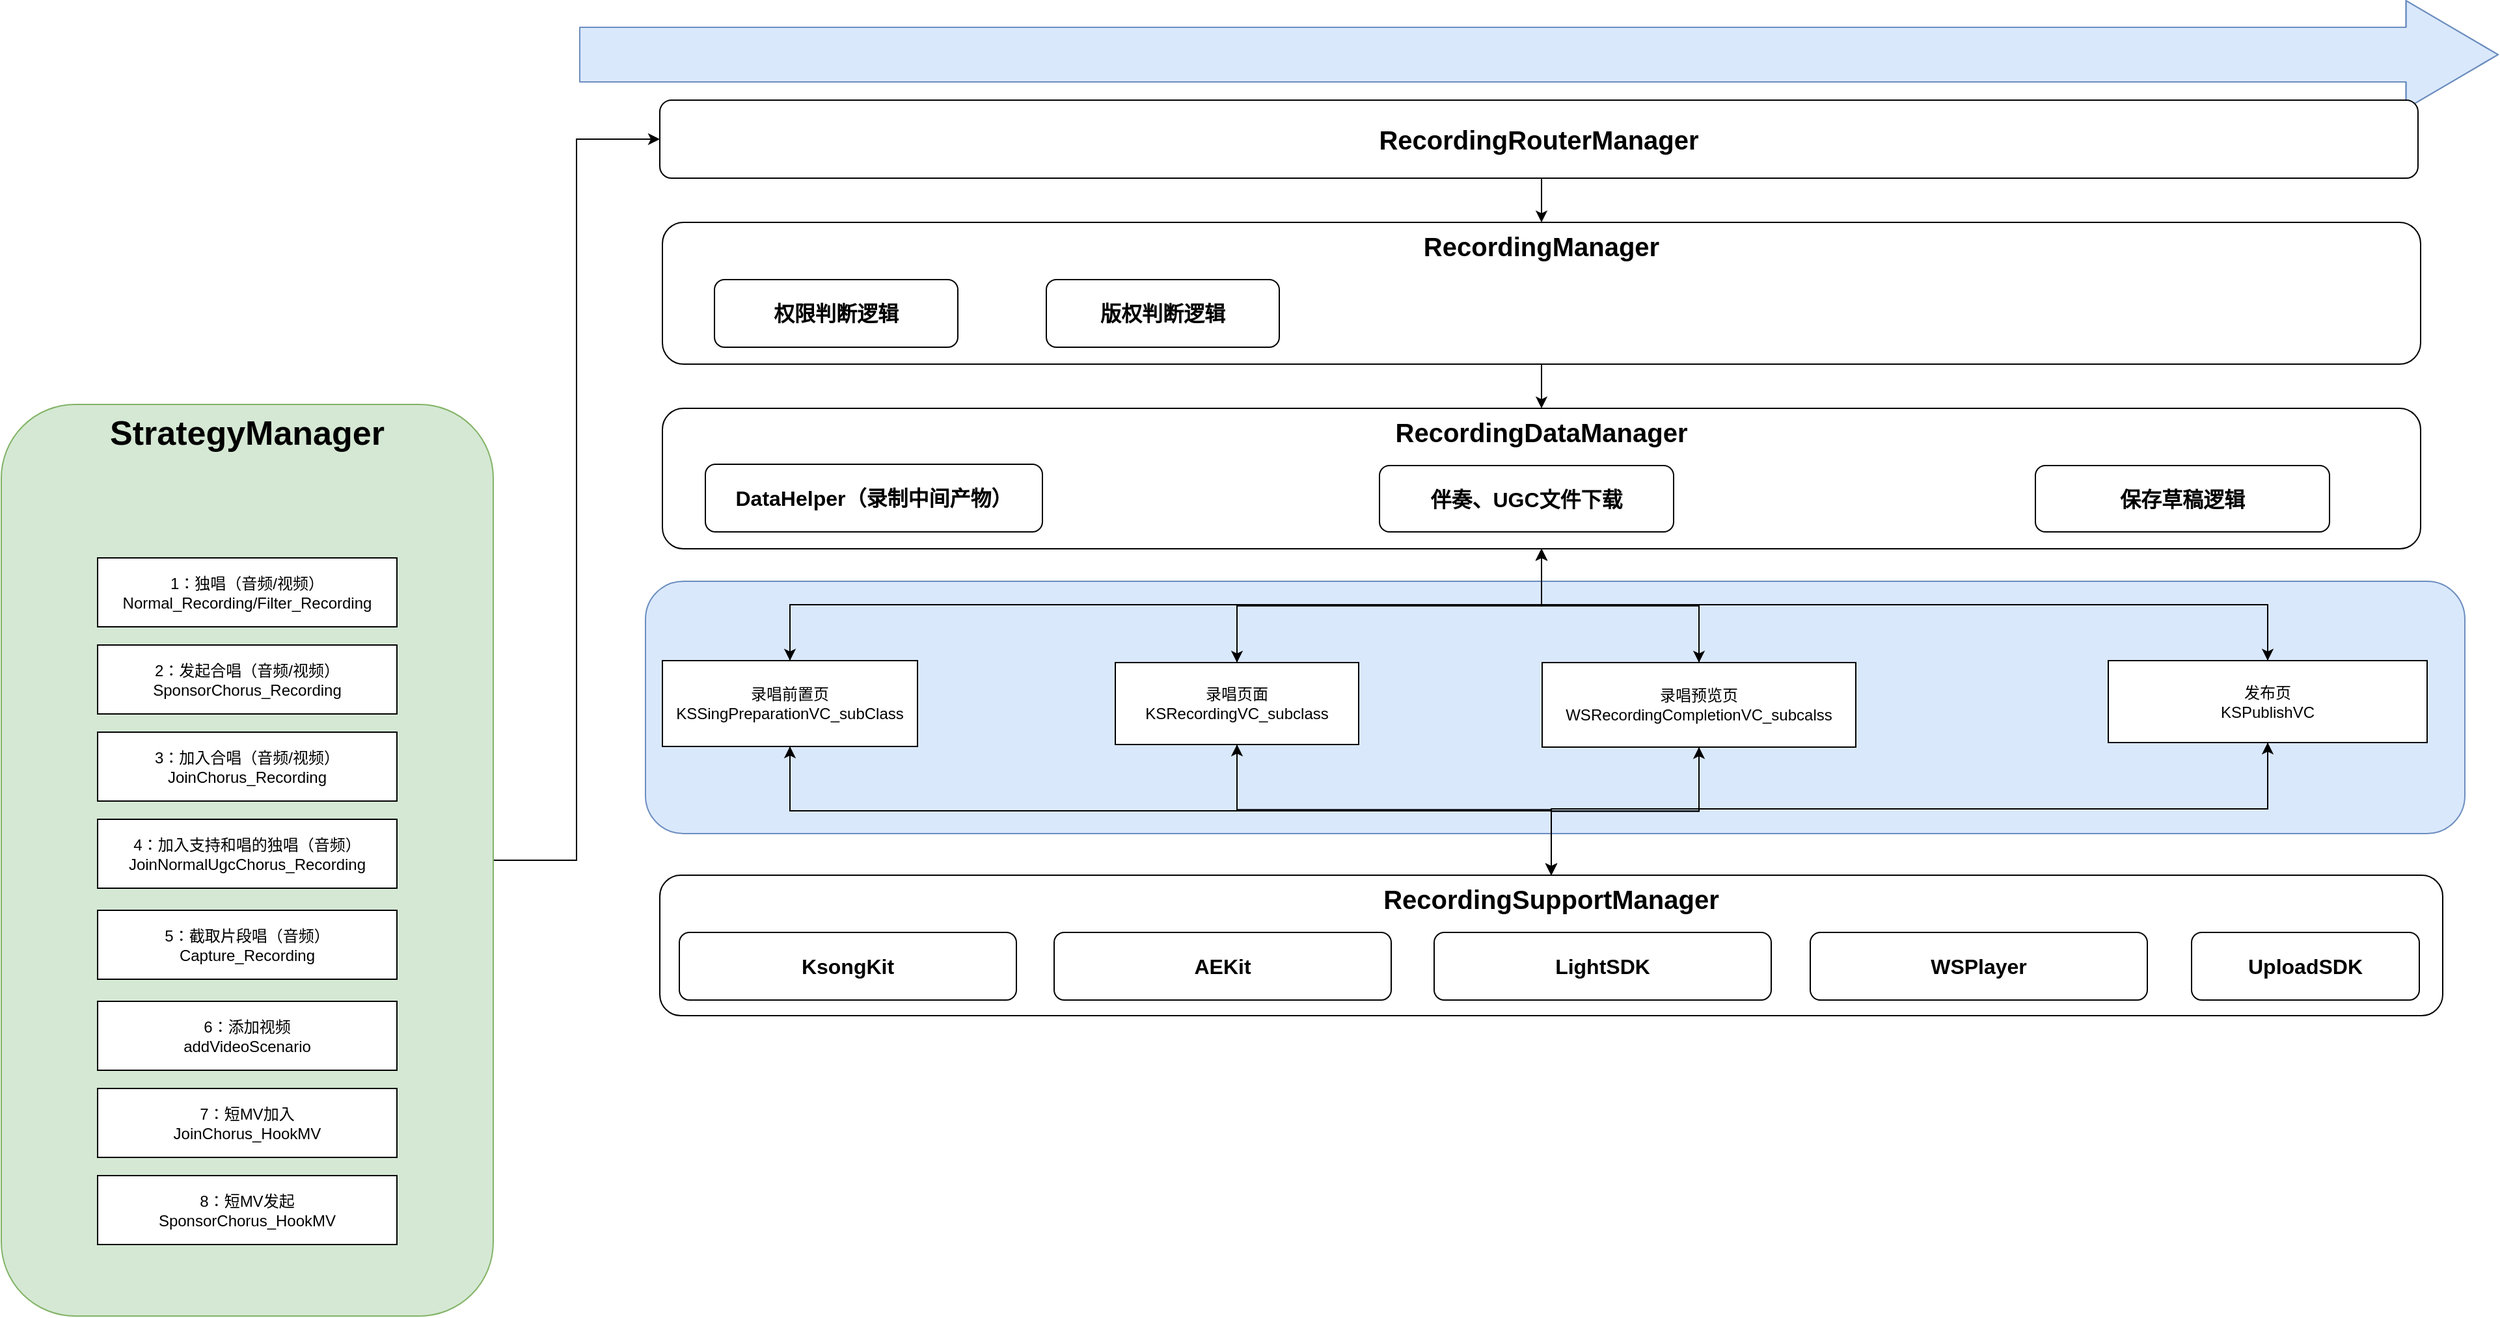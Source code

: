<mxfile version="14.7.7" type="github">
  <diagram id="4FbR9pomIaIVxxBciywS" name="Page-1">
    <mxGraphModel dx="3631" dy="1334" grid="0" gridSize="10" guides="1" tooltips="1" connect="1" arrows="1" fold="1" page="0" pageScale="1" pageWidth="827" pageHeight="1169" math="0" shadow="0">
      <root>
        <mxCell id="0" />
        <mxCell id="1" parent="0" />
        <mxCell id="91c_8JPLTD3vud4gfQtf-39" value="" style="rounded=1;whiteSpace=wrap;html=1;fontSize=20;verticalAlign=middle;fillColor=#dae8fc;strokeColor=#6c8ebf;" vertex="1" parent="1">
          <mxGeometry x="-368" y="147" width="1398" height="194" as="geometry" />
        </mxCell>
        <mxCell id="91c_8JPLTD3vud4gfQtf-4" style="edgeStyle=orthogonalEdgeStyle;rounded=0;orthogonalLoop=1;jettySize=auto;html=1;exitX=1;exitY=0.5;exitDx=0;exitDy=0;entryX=0;entryY=0.5;entryDx=0;entryDy=0;" edge="1" parent="1" source="udFPGeZrtBHDWeZ5HIYq-1" target="91c_8JPLTD3vud4gfQtf-1">
          <mxGeometry relative="1" as="geometry" />
        </mxCell>
        <mxCell id="udFPGeZrtBHDWeZ5HIYq-1" value="&lt;b&gt;&lt;font style=&quot;font-size: 26px&quot;&gt;StrategyManager&lt;/font&gt;&lt;/b&gt;" style="rounded=1;whiteSpace=wrap;html=1;verticalAlign=top;fillColor=#d5e8d4;strokeColor=#82b366;" parent="1" vertex="1">
          <mxGeometry x="-863" y="11" width="378" height="701" as="geometry" />
        </mxCell>
        <mxCell id="udFPGeZrtBHDWeZ5HIYq-2" value="" style="group" parent="1" vertex="1" connectable="0">
          <mxGeometry x="-789" y="73" width="230" height="584" as="geometry" />
        </mxCell>
        <mxCell id="udFPGeZrtBHDWeZ5HIYq-3" value="" style="group" parent="udFPGeZrtBHDWeZ5HIYq-2" vertex="1" connectable="0">
          <mxGeometry y="56" width="230" height="528" as="geometry" />
        </mxCell>
        <mxCell id="udFPGeZrtBHDWeZ5HIYq-4" value="" style="group" parent="udFPGeZrtBHDWeZ5HIYq-3" vertex="1" connectable="0">
          <mxGeometry width="230" height="528" as="geometry" />
        </mxCell>
        <mxCell id="udFPGeZrtBHDWeZ5HIYq-5" value="1：独唱（音频/视频）&#xa;Normal_Recording/Filter_Recording" style="rounded=0;whiteSpace=wrap;html=1;" parent="udFPGeZrtBHDWeZ5HIYq-4" vertex="1">
          <mxGeometry width="230" height="53" as="geometry" />
        </mxCell>
        <mxCell id="udFPGeZrtBHDWeZ5HIYq-6" value="&lt;div&gt;2：发起合唱（音频/视频）&lt;/div&gt;&lt;div&gt;SponsorChorus_Recording&lt;/div&gt;" style="rounded=0;whiteSpace=wrap;html=1;" parent="udFPGeZrtBHDWeZ5HIYq-4" vertex="1">
          <mxGeometry y="67" width="230" height="53" as="geometry" />
        </mxCell>
        <mxCell id="udFPGeZrtBHDWeZ5HIYq-7" value="&lt;div&gt;3：加入合唱（音频/视频）&lt;/div&gt;&lt;div&gt;JoinChorus_Recording&lt;/div&gt;" style="rounded=0;whiteSpace=wrap;html=1;" parent="udFPGeZrtBHDWeZ5HIYq-4" vertex="1">
          <mxGeometry y="134" width="230" height="53" as="geometry" />
        </mxCell>
        <mxCell id="udFPGeZrtBHDWeZ5HIYq-8" value="&lt;div&gt;4：加入支持和唱的独唱（音频）&lt;/div&gt;&lt;div&gt;JoinNormalUgcChorus_Recording&lt;/div&gt;" style="rounded=0;whiteSpace=wrap;html=1;" parent="udFPGeZrtBHDWeZ5HIYq-4" vertex="1">
          <mxGeometry y="201" width="230" height="53" as="geometry" />
        </mxCell>
        <mxCell id="udFPGeZrtBHDWeZ5HIYq-9" value="&lt;div&gt;5：截取片段唱（音频）&lt;/div&gt;&lt;div&gt;Capture_Recording&lt;/div&gt;" style="rounded=0;whiteSpace=wrap;html=1;" parent="udFPGeZrtBHDWeZ5HIYq-4" vertex="1">
          <mxGeometry y="271" width="230" height="53" as="geometry" />
        </mxCell>
        <mxCell id="udFPGeZrtBHDWeZ5HIYq-10" value="&lt;div&gt;6：添加视频&lt;/div&gt;&lt;div&gt;addVideoScenario&lt;/div&gt;" style="rounded=0;whiteSpace=wrap;html=1;" parent="udFPGeZrtBHDWeZ5HIYq-4" vertex="1">
          <mxGeometry y="341" width="230" height="53" as="geometry" />
        </mxCell>
        <mxCell id="udFPGeZrtBHDWeZ5HIYq-11" value="&lt;div&gt;7：短MV加入&lt;/div&gt;&lt;div&gt;JoinChorus_HookMV&lt;/div&gt;" style="rounded=0;whiteSpace=wrap;html=1;" parent="udFPGeZrtBHDWeZ5HIYq-4" vertex="1">
          <mxGeometry y="408" width="230" height="53" as="geometry" />
        </mxCell>
        <mxCell id="udFPGeZrtBHDWeZ5HIYq-12" value="&lt;div&gt;8：短MV发起&lt;/div&gt;&lt;div&gt;SponsorChorus_HookMV&lt;/div&gt;" style="rounded=0;whiteSpace=wrap;html=1;" parent="udFPGeZrtBHDWeZ5HIYq-4" vertex="1">
          <mxGeometry y="475" width="230" height="53" as="geometry" />
        </mxCell>
        <mxCell id="91c_8JPLTD3vud4gfQtf-41" style="edgeStyle=orthogonalEdgeStyle;rounded=0;orthogonalLoop=1;jettySize=auto;html=1;exitX=0.5;exitY=1;exitDx=0;exitDy=0;entryX=0.5;entryY=0;entryDx=0;entryDy=0;fontSize=20;" edge="1" parent="1" source="udFPGeZrtBHDWeZ5HIYq-13" target="udFPGeZrtBHDWeZ5HIYq-34">
          <mxGeometry relative="1" as="geometry" />
        </mxCell>
        <mxCell id="udFPGeZrtBHDWeZ5HIYq-13" value="&lt;b&gt;&lt;font style=&quot;font-size: 20px&quot;&gt;RecordingManager&lt;/font&gt;&lt;/b&gt;" style="rounded=1;whiteSpace=wrap;html=1;verticalAlign=top;" parent="1" vertex="1">
          <mxGeometry x="-355" y="-129" width="1351" height="109" as="geometry" />
        </mxCell>
        <mxCell id="91c_8JPLTD3vud4gfQtf-30" style="edgeStyle=orthogonalEdgeStyle;rounded=0;orthogonalLoop=1;jettySize=auto;html=1;exitX=0.5;exitY=1;exitDx=0;exitDy=0;entryX=0.5;entryY=0;entryDx=0;entryDy=0;fontSize=20;" edge="1" parent="1" source="udFPGeZrtBHDWeZ5HIYq-16" target="91c_8JPLTD3vud4gfQtf-15">
          <mxGeometry relative="1" as="geometry" />
        </mxCell>
        <mxCell id="91c_8JPLTD3vud4gfQtf-35" style="edgeStyle=orthogonalEdgeStyle;rounded=0;orthogonalLoop=1;jettySize=auto;html=1;exitX=0.5;exitY=0;exitDx=0;exitDy=0;entryX=0.5;entryY=1;entryDx=0;entryDy=0;fontSize=20;" edge="1" parent="1" source="udFPGeZrtBHDWeZ5HIYq-16" target="udFPGeZrtBHDWeZ5HIYq-34">
          <mxGeometry relative="1" as="geometry" />
        </mxCell>
        <mxCell id="udFPGeZrtBHDWeZ5HIYq-16" value="&lt;div&gt;录唱前置页&lt;/div&gt;&lt;div&gt;KSSingPreparationVC_subClass&lt;/div&gt;" style="rounded=0;whiteSpace=wrap;html=1;" parent="1" vertex="1">
          <mxGeometry x="-355" y="208" width="196" height="66" as="geometry" />
        </mxCell>
        <mxCell id="91c_8JPLTD3vud4gfQtf-31" style="edgeStyle=orthogonalEdgeStyle;rounded=0;orthogonalLoop=1;jettySize=auto;html=1;exitX=0.5;exitY=1;exitDx=0;exitDy=0;entryX=0.5;entryY=0;entryDx=0;entryDy=0;fontSize=20;" edge="1" parent="1" source="udFPGeZrtBHDWeZ5HIYq-22" target="91c_8JPLTD3vud4gfQtf-15">
          <mxGeometry relative="1" as="geometry" />
        </mxCell>
        <mxCell id="91c_8JPLTD3vud4gfQtf-36" style="edgeStyle=orthogonalEdgeStyle;rounded=0;orthogonalLoop=1;jettySize=auto;html=1;exitX=0.5;exitY=0;exitDx=0;exitDy=0;entryX=0.5;entryY=1;entryDx=0;entryDy=0;fontSize=20;" edge="1" parent="1" source="udFPGeZrtBHDWeZ5HIYq-22" target="udFPGeZrtBHDWeZ5HIYq-34">
          <mxGeometry relative="1" as="geometry" />
        </mxCell>
        <mxCell id="udFPGeZrtBHDWeZ5HIYq-22" value="录唱页面&lt;br&gt;KSRecordingVC_subclass" style="rounded=0;whiteSpace=wrap;html=1;" parent="1" vertex="1">
          <mxGeometry x="-7" y="209.5" width="187" height="63" as="geometry" />
        </mxCell>
        <mxCell id="91c_8JPLTD3vud4gfQtf-32" style="edgeStyle=orthogonalEdgeStyle;rounded=0;orthogonalLoop=1;jettySize=auto;html=1;exitX=0.5;exitY=1;exitDx=0;exitDy=0;entryX=0.5;entryY=0;entryDx=0;entryDy=0;fontSize=20;" edge="1" parent="1" source="udFPGeZrtBHDWeZ5HIYq-23" target="91c_8JPLTD3vud4gfQtf-15">
          <mxGeometry relative="1" as="geometry" />
        </mxCell>
        <mxCell id="91c_8JPLTD3vud4gfQtf-37" style="edgeStyle=orthogonalEdgeStyle;rounded=0;orthogonalLoop=1;jettySize=auto;html=1;exitX=0.5;exitY=0;exitDx=0;exitDy=0;entryX=0.5;entryY=1;entryDx=0;entryDy=0;fontSize=20;" edge="1" parent="1" source="udFPGeZrtBHDWeZ5HIYq-23" target="udFPGeZrtBHDWeZ5HIYq-34">
          <mxGeometry relative="1" as="geometry" />
        </mxCell>
        <mxCell id="udFPGeZrtBHDWeZ5HIYq-23" value="录唱预览页&lt;br&gt;WSRecordingCompletionVC_subcalss" style="rounded=0;whiteSpace=wrap;html=1;" parent="1" vertex="1">
          <mxGeometry x="321" y="209.5" width="241" height="65" as="geometry" />
        </mxCell>
        <mxCell id="91c_8JPLTD3vud4gfQtf-34" style="edgeStyle=orthogonalEdgeStyle;rounded=0;orthogonalLoop=1;jettySize=auto;html=1;exitX=0.5;exitY=1;exitDx=0;exitDy=0;entryX=0.5;entryY=0;entryDx=0;entryDy=0;fontSize=20;" edge="1" parent="1" source="udFPGeZrtBHDWeZ5HIYq-24" target="91c_8JPLTD3vud4gfQtf-15">
          <mxGeometry relative="1" as="geometry" />
        </mxCell>
        <mxCell id="91c_8JPLTD3vud4gfQtf-38" style="edgeStyle=orthogonalEdgeStyle;rounded=0;orthogonalLoop=1;jettySize=auto;html=1;exitX=0.5;exitY=0;exitDx=0;exitDy=0;entryX=0.5;entryY=1;entryDx=0;entryDy=0;fontSize=20;" edge="1" parent="1" source="udFPGeZrtBHDWeZ5HIYq-24" target="udFPGeZrtBHDWeZ5HIYq-34">
          <mxGeometry relative="1" as="geometry" />
        </mxCell>
        <mxCell id="udFPGeZrtBHDWeZ5HIYq-24" value="发布页&#xa;KSPublishVC" style="rounded=0;whiteSpace=wrap;html=1;" parent="1" vertex="1">
          <mxGeometry x="756" y="208" width="245" height="63" as="geometry" />
        </mxCell>
        <mxCell id="udFPGeZrtBHDWeZ5HIYq-32" value="" style="shape=flexArrow;endArrow=classic;html=1;fontSize=16;fillColor=#dae8fc;strokeColor=#6c8ebf;endWidth=40;endSize=23.235;width=42;" parent="1" edge="1">
          <mxGeometry width="50" height="50" relative="1" as="geometry">
            <mxPoint x="-419" y="-258" as="sourcePoint" />
            <mxPoint x="1056" y="-258" as="targetPoint" />
            <Array as="points">
              <mxPoint x="318" y="-258" />
            </Array>
          </mxGeometry>
        </mxCell>
        <mxCell id="udFPGeZrtBHDWeZ5HIYq-33" value="权限判断逻辑" style="rounded=1;whiteSpace=wrap;html=1;verticalAlign=middle;fontStyle=1;fontSize=16;" parent="1" vertex="1">
          <mxGeometry x="-315" y="-85" width="187" height="52" as="geometry" />
        </mxCell>
        <mxCell id="91c_8JPLTD3vud4gfQtf-11" style="edgeStyle=orthogonalEdgeStyle;rounded=0;orthogonalLoop=1;jettySize=auto;html=1;exitX=0.5;exitY=1;exitDx=0;exitDy=0;fontSize=20;" edge="1" parent="1" source="udFPGeZrtBHDWeZ5HIYq-34" target="udFPGeZrtBHDWeZ5HIYq-16">
          <mxGeometry relative="1" as="geometry" />
        </mxCell>
        <mxCell id="91c_8JPLTD3vud4gfQtf-12" style="edgeStyle=orthogonalEdgeStyle;rounded=0;orthogonalLoop=1;jettySize=auto;html=1;exitX=0.5;exitY=1;exitDx=0;exitDy=0;entryX=0.5;entryY=0;entryDx=0;entryDy=0;fontSize=20;" edge="1" parent="1" source="udFPGeZrtBHDWeZ5HIYq-34" target="udFPGeZrtBHDWeZ5HIYq-22">
          <mxGeometry relative="1" as="geometry" />
        </mxCell>
        <mxCell id="91c_8JPLTD3vud4gfQtf-13" style="edgeStyle=orthogonalEdgeStyle;rounded=0;orthogonalLoop=1;jettySize=auto;html=1;exitX=0.5;exitY=1;exitDx=0;exitDy=0;entryX=0.5;entryY=0;entryDx=0;entryDy=0;fontSize=20;" edge="1" parent="1" source="udFPGeZrtBHDWeZ5HIYq-34" target="udFPGeZrtBHDWeZ5HIYq-23">
          <mxGeometry relative="1" as="geometry" />
        </mxCell>
        <mxCell id="91c_8JPLTD3vud4gfQtf-14" style="edgeStyle=orthogonalEdgeStyle;rounded=0;orthogonalLoop=1;jettySize=auto;html=1;exitX=0.5;exitY=1;exitDx=0;exitDy=0;entryX=0.5;entryY=0;entryDx=0;entryDy=0;fontSize=20;" edge="1" parent="1" source="udFPGeZrtBHDWeZ5HIYq-34" target="udFPGeZrtBHDWeZ5HIYq-24">
          <mxGeometry relative="1" as="geometry" />
        </mxCell>
        <mxCell id="udFPGeZrtBHDWeZ5HIYq-34" value="&lt;font style=&quot;font-size: 20px&quot;&gt;RecordingDataManager&lt;/font&gt;" style="rounded=1;whiteSpace=wrap;html=1;verticalAlign=top;fontStyle=1;fontSize=16;" parent="1" vertex="1">
          <mxGeometry x="-355" y="14" width="1351" height="108" as="geometry" />
        </mxCell>
        <mxCell id="91c_8JPLTD3vud4gfQtf-5" style="edgeStyle=orthogonalEdgeStyle;rounded=0;orthogonalLoop=1;jettySize=auto;html=1;exitX=0.5;exitY=1;exitDx=0;exitDy=0;entryX=0.5;entryY=0;entryDx=0;entryDy=0;" edge="1" parent="1" source="91c_8JPLTD3vud4gfQtf-1" target="udFPGeZrtBHDWeZ5HIYq-13">
          <mxGeometry relative="1" as="geometry" />
        </mxCell>
        <mxCell id="91c_8JPLTD3vud4gfQtf-1" value="RecordingRouterManager" style="rounded=1;whiteSpace=wrap;html=1;verticalAlign=middle;fontStyle=1;fontSize=20;" vertex="1" parent="1">
          <mxGeometry x="-357" y="-223" width="1351" height="60" as="geometry" />
        </mxCell>
        <mxCell id="udFPGeZrtBHDWeZ5HIYq-18" value="DataHelper（录制中间产物）" style="rounded=1;whiteSpace=wrap;html=1;verticalAlign=middle;fontStyle=1;fontSize=16;" parent="1" vertex="1">
          <mxGeometry x="-322" y="57" width="259" height="52" as="geometry" />
        </mxCell>
        <mxCell id="udFPGeZrtBHDWeZ5HIYq-19" value="伴奏、UGC文件下载" style="rounded=1;whiteSpace=wrap;html=1;verticalAlign=middle;fontStyle=1;fontSize=16;" parent="1" vertex="1">
          <mxGeometry x="196" y="58" width="226" height="51" as="geometry" />
        </mxCell>
        <mxCell id="91c_8JPLTD3vud4gfQtf-2" value="保存草稿逻辑" style="rounded=1;whiteSpace=wrap;html=1;verticalAlign=middle;fontStyle=1;fontSize=16;" vertex="1" parent="1">
          <mxGeometry x="700" y="58" width="226" height="51" as="geometry" />
        </mxCell>
        <mxCell id="91c_8JPLTD3vud4gfQtf-3" value="版权判断逻辑" style="rounded=1;whiteSpace=wrap;html=1;verticalAlign=middle;fontStyle=1;fontSize=16;" vertex="1" parent="1">
          <mxGeometry x="-60" y="-85" width="179" height="52" as="geometry" />
        </mxCell>
        <mxCell id="91c_8JPLTD3vud4gfQtf-26" style="edgeStyle=orthogonalEdgeStyle;rounded=0;orthogonalLoop=1;jettySize=auto;html=1;exitX=0.5;exitY=0;exitDx=0;exitDy=0;entryX=0.5;entryY=1;entryDx=0;entryDy=0;fontSize=20;" edge="1" parent="1" source="91c_8JPLTD3vud4gfQtf-15" target="udFPGeZrtBHDWeZ5HIYq-16">
          <mxGeometry relative="1" as="geometry" />
        </mxCell>
        <mxCell id="91c_8JPLTD3vud4gfQtf-27" style="edgeStyle=orthogonalEdgeStyle;rounded=0;orthogonalLoop=1;jettySize=auto;html=1;exitX=0.5;exitY=0;exitDx=0;exitDy=0;entryX=0.5;entryY=1;entryDx=0;entryDy=0;fontSize=20;" edge="1" parent="1" source="91c_8JPLTD3vud4gfQtf-15" target="udFPGeZrtBHDWeZ5HIYq-22">
          <mxGeometry relative="1" as="geometry" />
        </mxCell>
        <mxCell id="91c_8JPLTD3vud4gfQtf-28" style="edgeStyle=orthogonalEdgeStyle;rounded=0;orthogonalLoop=1;jettySize=auto;html=1;exitX=0.5;exitY=0;exitDx=0;exitDy=0;entryX=0.5;entryY=1;entryDx=0;entryDy=0;fontSize=20;" edge="1" parent="1" source="91c_8JPLTD3vud4gfQtf-15" target="udFPGeZrtBHDWeZ5HIYq-23">
          <mxGeometry relative="1" as="geometry" />
        </mxCell>
        <mxCell id="91c_8JPLTD3vud4gfQtf-29" style="edgeStyle=orthogonalEdgeStyle;rounded=0;orthogonalLoop=1;jettySize=auto;html=1;exitX=0.5;exitY=0;exitDx=0;exitDy=0;entryX=0.5;entryY=1;entryDx=0;entryDy=0;fontSize=20;" edge="1" parent="1" source="91c_8JPLTD3vud4gfQtf-15" target="udFPGeZrtBHDWeZ5HIYq-24">
          <mxGeometry relative="1" as="geometry" />
        </mxCell>
        <mxCell id="91c_8JPLTD3vud4gfQtf-15" value="&lt;font style=&quot;font-size: 20px&quot;&gt;RecordingSupportManager&lt;/font&gt;" style="rounded=1;whiteSpace=wrap;html=1;verticalAlign=top;fontStyle=1;fontSize=16;" vertex="1" parent="1">
          <mxGeometry x="-357" y="373" width="1370" height="108" as="geometry" />
        </mxCell>
        <mxCell id="91c_8JPLTD3vud4gfQtf-16" value="KsongKit" style="rounded=1;whiteSpace=wrap;html=1;verticalAlign=middle;fontStyle=1;fontSize=16;" vertex="1" parent="1">
          <mxGeometry x="-342" y="417" width="259" height="52" as="geometry" />
        </mxCell>
        <mxCell id="91c_8JPLTD3vud4gfQtf-17" value="AEKit" style="rounded=1;whiteSpace=wrap;html=1;verticalAlign=middle;fontStyle=1;fontSize=16;" vertex="1" parent="1">
          <mxGeometry x="-54" y="417" width="259" height="52" as="geometry" />
        </mxCell>
        <mxCell id="91c_8JPLTD3vud4gfQtf-18" value="LightSDK" style="rounded=1;whiteSpace=wrap;html=1;verticalAlign=middle;fontStyle=1;fontSize=16;" vertex="1" parent="1">
          <mxGeometry x="238" y="417" width="259" height="52" as="geometry" />
        </mxCell>
        <mxCell id="91c_8JPLTD3vud4gfQtf-23" value="WSPlayer" style="rounded=1;whiteSpace=wrap;html=1;verticalAlign=middle;fontStyle=1;fontSize=16;" vertex="1" parent="1">
          <mxGeometry x="527" y="417" width="259" height="52" as="geometry" />
        </mxCell>
        <mxCell id="91c_8JPLTD3vud4gfQtf-24" value="UploadSDK" style="rounded=1;whiteSpace=wrap;html=1;verticalAlign=middle;fontStyle=1;fontSize=16;" vertex="1" parent="1">
          <mxGeometry x="820" y="417" width="175" height="52" as="geometry" />
        </mxCell>
      </root>
    </mxGraphModel>
  </diagram>
</mxfile>
